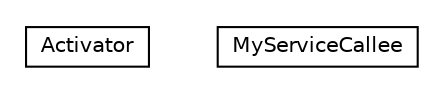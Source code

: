 #!/usr/local/bin/dot
#
# Class diagram 
# Generated by UMLGraph version R5_6-24-gf6e263 (http://www.umlgraph.org/)
#

digraph G {
	edge [fontname="Helvetica",fontsize=10,labelfontname="Helvetica",labelfontsize=10];
	node [fontname="Helvetica",fontsize=10,shape=plaintext];
	nodesep=0.25;
	ranksep=0.5;
	// org.universAAL.tutorials.service.bus.callee.Activator
	c1292984 [label=<<table title="org.universAAL.tutorials.service.bus.callee.Activator" border="0" cellborder="1" cellspacing="0" cellpadding="2" port="p" href="./Activator.html">
		<tr><td><table border="0" cellspacing="0" cellpadding="1">
<tr><td align="center" balign="center"> Activator </td></tr>
		</table></td></tr>
		</table>>, URL="./Activator.html", fontname="Helvetica", fontcolor="black", fontsize=10.0];
	// org.universAAL.tutorials.service.bus.callee.MyServiceCallee
	c1292985 [label=<<table title="org.universAAL.tutorials.service.bus.callee.MyServiceCallee" border="0" cellborder="1" cellspacing="0" cellpadding="2" port="p" href="./MyServiceCallee.html">
		<tr><td><table border="0" cellspacing="0" cellpadding="1">
<tr><td align="center" balign="center"> MyServiceCallee </td></tr>
		</table></td></tr>
		</table>>, URL="./MyServiceCallee.html", fontname="Helvetica", fontcolor="black", fontsize=10.0];
}

